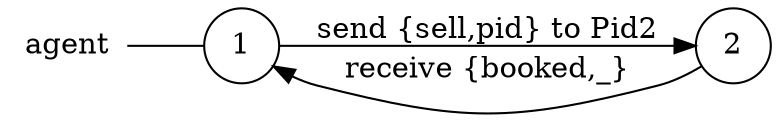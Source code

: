 digraph agent {
	rankdir="LR";
	n_0 [label="agent", shape="plaintext"];
	n_1 [id="1", shape=circle, label="1"];
	n_0 -> n_1 [arrowhead=none];
	n_2 [id="3", shape=circle, label="2"];

	n_1 -> n_2 [id="[$e|1]", label="send {sell,pid} to Pid2"];
	n_2 -> n_1 [id="[$e|3]", label="receive {booked,_}"];
}
